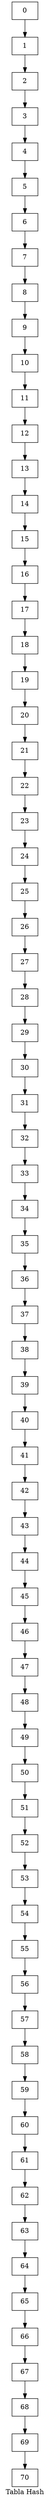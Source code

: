 digraph G{
label="Tabla Hash";
node[shape=box];
nC48[label="0"];
nC49[label="1"];
nC50[label="2"];
nC51[label="3"];
nC52[label="4"];
nC53[label="5"];
nC54[label="6"];
nC55[label="7"];
nC56[label="8"];
nC57[label="9"];
nC1567[label="10"];
nC1568[label="11"];
nC1569[label="12"];
nC1570[label="13"];
nC1571[label="14"];
nC1572[label="15"];
nC1573[label="16"];
nC1574[label="17"];
nC1575[label="18"];
nC1576[label="19"];
nC1598[label="20"];
nC1599[label="21"];
nC1600[label="22"];
nC1601[label="23"];
nC1602[label="24"];
nC1603[label="25"];
nC1604[label="26"];
nC1605[label="27"];
nC1606[label="28"];
nC1607[label="29"];
nC1629[label="30"];
nC1630[label="31"];
nC1631[label="32"];
nC1632[label="33"];
nC1633[label="34"];
nC1634[label="35"];
nC1635[label="36"];
nC1636[label="37"];
nC1637[label="38"];
nC1638[label="39"];
nC1660[label="40"];
nC1661[label="41"];
nC1662[label="42"];
nC1663[label="43"];
nC1664[label="44"];
nC1665[label="45"];
nC1666[label="46"];
nC1667[label="47"];
nC1668[label="48"];
nC1669[label="49"];
nC1691[label="50"];
nC1692[label="51"];
nC1693[label="52"];
nC1694[label="53"];
nC1695[label="54"];
nC1696[label="55"];
nC1697[label="56"];
nC1698[label="57"];
nC1699[label="58"];
nC1700[label="59"];
nC1722[label="60"];
nC1723[label="61"];
nC1724[label="62"];
nC1725[label="63"];
nC1726[label="64"];
nC1727[label="65"];
nC1728[label="66"];
nC1729[label="67"];
nC1730[label="68"];
nC1731[label="69"];
nC1753[label="70"];

nC48->nC49;
nC49->nC50;
nC50->nC51;
nC51->nC52;
nC52->nC53;
nC53->nC54;
nC54->nC55;
nC55->nC56;
nC56->nC57;
nC57->nC1567;
nC1567->nC1568;
nC1568->nC1569;
nC1569->nC1570;
nC1570->nC1571;
nC1571->nC1572;
nC1572->nC1573;
nC1573->nC1574;
nC1574->nC1575;
nC1575->nC1576;
nC1576->nC1598;
nC1598->nC1599;
nC1599->nC1600;
nC1600->nC1601;
nC1601->nC1602;
nC1602->nC1603;
nC1603->nC1604;
nC1604->nC1605;
nC1605->nC1606;
nC1606->nC1607;
nC1607->nC1629;
nC1629->nC1630;
nC1630->nC1631;
nC1631->nC1632;
nC1632->nC1633;
nC1633->nC1634;
nC1634->nC1635;
nC1635->nC1636;
nC1636->nC1637;
nC1637->nC1638;
nC1638->nC1660;
nC1660->nC1661;
nC1661->nC1662;
nC1662->nC1663;
nC1663->nC1664;
nC1664->nC1665;
nC1665->nC1666;
nC1666->nC1667;
nC1667->nC1668;
nC1668->nC1669;
nC1669->nC1691;
nC1691->nC1692;
nC1692->nC1693;
nC1693->nC1694;
nC1694->nC1695;
nC1695->nC1696;
nC1696->nC1697;
nC1697->nC1698;
nC1698->nC1699;
nC1699->nC1700;
nC1700->nC1722;
nC1722->nC1723;
nC1723->nC1724;
nC1724->nC1725;
nC1725->nC1726;
nC1726->nC1727;
nC1727->nC1728;
nC1728->nC1729;
nC1729->nC1730;
nC1730->nC1731;
nC1731->nC1753;

{rank=same;}
}